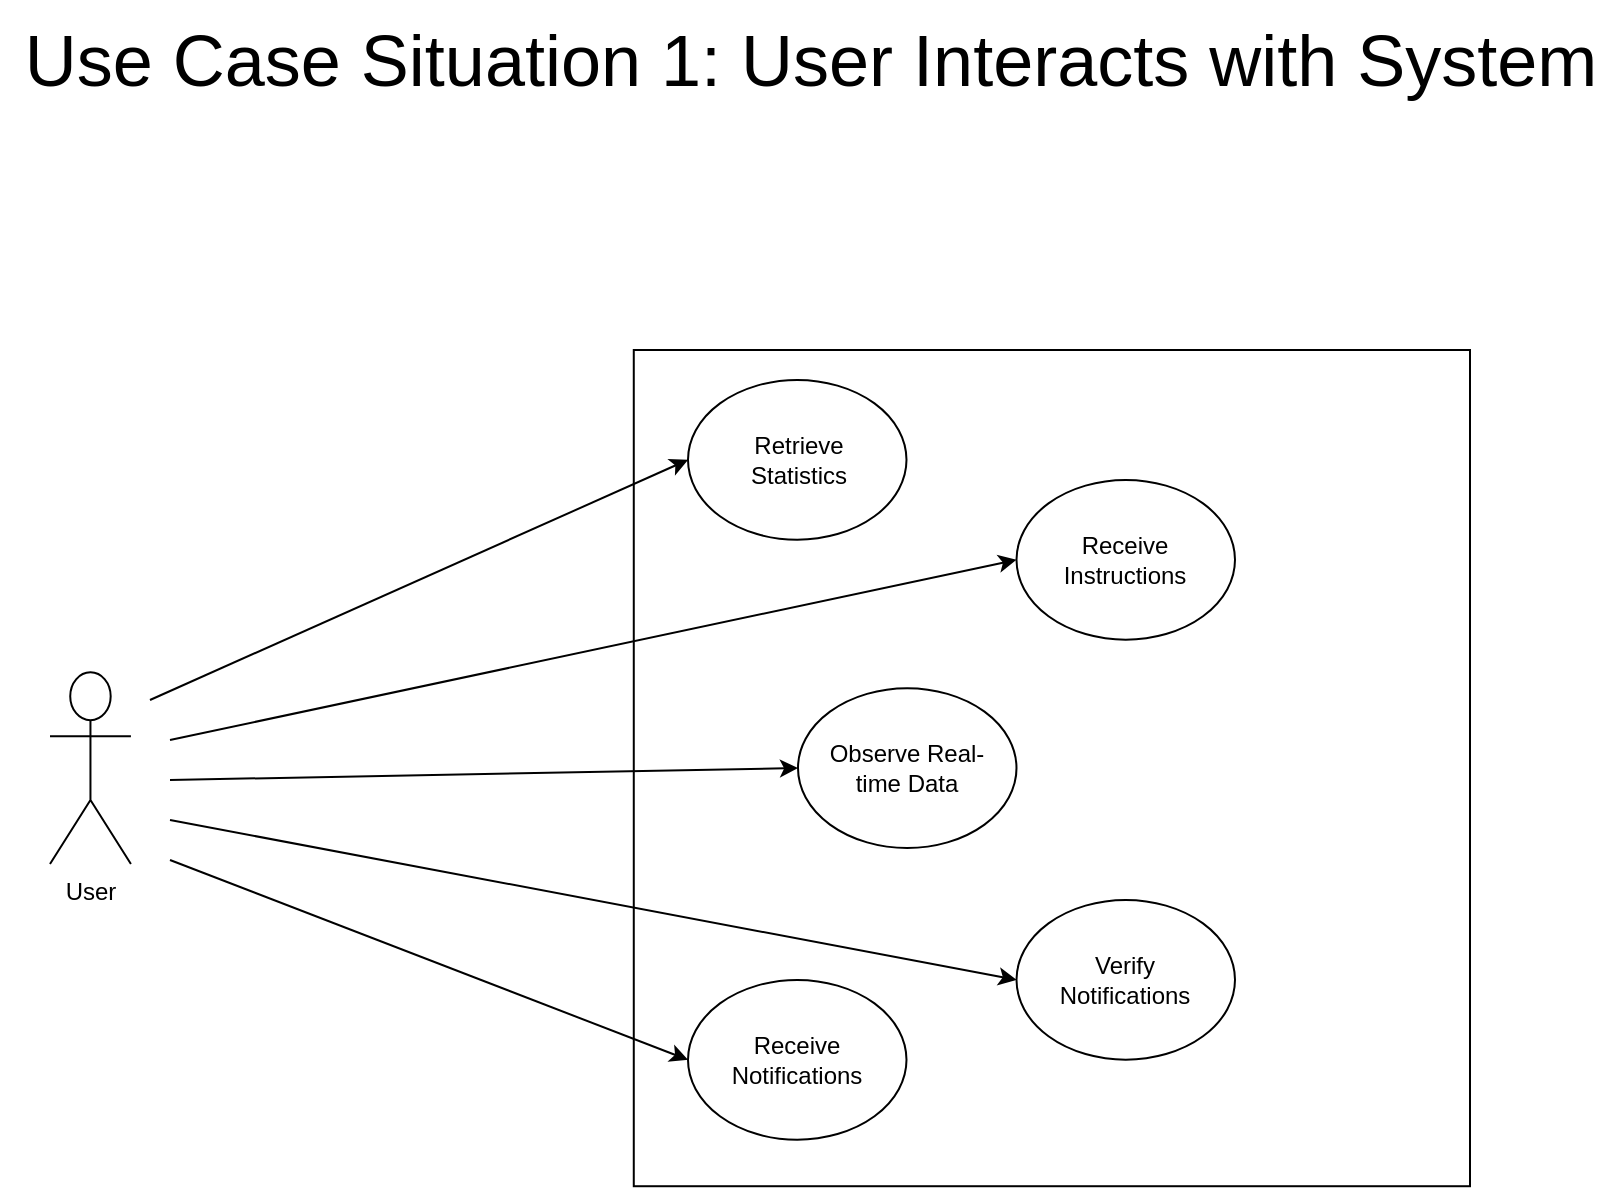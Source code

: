 <mxfile version="26.0.15">
  <diagram name="Page-1" id="XNo7D4F-3YFf2rSW4mvJ">
    <mxGraphModel dx="1674" dy="940" grid="1" gridSize="10" guides="1" tooltips="1" connect="1" arrows="1" fold="1" page="1" pageScale="1" pageWidth="827" pageHeight="1169" math="0" shadow="0">
      <root>
        <mxCell id="0" />
        <mxCell id="1" parent="0" />
        <mxCell id="qZQEL0t76y7wRIoySrma-2" value="&lt;font style=&quot;font-size: 36px;&quot;&gt;Use Case Situation 1: User Interacts with System&lt;/font&gt;" style="text;html=1;align=center;verticalAlign=middle;resizable=0;points=[];autosize=1;strokeColor=none;fillColor=none;" parent="1" vertex="1">
          <mxGeometry x="15" y="40" width="810" height="60" as="geometry" />
        </mxCell>
        <mxCell id="qZQEL0t76y7wRIoySrma-4" value="" style="whiteSpace=wrap;html=1;aspect=fixed;" parent="1" vertex="1">
          <mxGeometry x="331.888" y="215" width="418.112" height="418.112" as="geometry" />
        </mxCell>
        <mxCell id="qZQEL0t76y7wRIoySrma-3" value="User" style="shape=umlActor;verticalLabelPosition=bottom;verticalAlign=top;html=1;outlineConnect=0;" parent="1" vertex="1">
          <mxGeometry x="40" y="376.157" width="40.462" height="95.806" as="geometry" />
        </mxCell>
        <mxCell id="qZQEL0t76y7wRIoySrma-8" value="" style="ellipse;whiteSpace=wrap;html=1;" parent="1" vertex="1">
          <mxGeometry x="359.002" y="229.999" width="109.249" height="79.839" as="geometry" />
        </mxCell>
        <mxCell id="qZQEL0t76y7wRIoySrma-5" value="Retrieve Statistics" style="text;html=1;align=center;verticalAlign=middle;whiteSpace=wrap;rounded=0;" parent="1" vertex="1">
          <mxGeometry x="373.838" y="245.967" width="80.925" height="47.903" as="geometry" />
        </mxCell>
        <mxCell id="qZQEL0t76y7wRIoySrma-9" value="" style="ellipse;whiteSpace=wrap;html=1;" parent="1" vertex="1">
          <mxGeometry x="359.002" y="530.004" width="109.249" height="79.839" as="geometry" />
        </mxCell>
        <mxCell id="qZQEL0t76y7wRIoySrma-10" value="" style="ellipse;whiteSpace=wrap;html=1;" parent="1" vertex="1">
          <mxGeometry x="414.002" y="384.141" width="109.249" height="79.839" as="geometry" />
        </mxCell>
        <mxCell id="qZQEL0t76y7wRIoySrma-6" value="Observe Real-time Data" style="text;html=1;align=center;verticalAlign=middle;whiteSpace=wrap;rounded=0;" parent="1" vertex="1">
          <mxGeometry x="428.164" y="400.108" width="80.925" height="47.903" as="geometry" />
        </mxCell>
        <mxCell id="qZQEL0t76y7wRIoySrma-7" value="Receive Notifications" style="text;html=1;align=center;verticalAlign=middle;whiteSpace=wrap;rounded=0;" parent="1" vertex="1">
          <mxGeometry x="373.164" y="545.972" width="80.925" height="47.903" as="geometry" />
        </mxCell>
        <mxCell id="qZQEL0t76y7wRIoySrma-20" value="" style="endArrow=classic;html=1;rounded=0;entryX=0;entryY=0.5;entryDx=0;entryDy=0;" parent="1" target="qZQEL0t76y7wRIoySrma-8" edge="1">
          <mxGeometry width="50" height="50" relative="1" as="geometry">
            <mxPoint x="90" y="390" as="sourcePoint" />
            <mxPoint x="252.312" y="366.694" as="targetPoint" />
          </mxGeometry>
        </mxCell>
        <mxCell id="qZQEL0t76y7wRIoySrma-21" value="" style="endArrow=classic;html=1;rounded=0;entryX=0;entryY=0.5;entryDx=0;entryDy=0;" parent="1" target="qZQEL0t76y7wRIoySrma-10" edge="1">
          <mxGeometry width="50" height="50" relative="1" as="geometry">
            <mxPoint x="100" y="430" as="sourcePoint" />
            <mxPoint x="373.699" y="310.806" as="targetPoint" />
          </mxGeometry>
        </mxCell>
        <mxCell id="qZQEL0t76y7wRIoySrma-22" value="" style="endArrow=classic;html=1;rounded=0;entryX=0;entryY=0.5;entryDx=0;entryDy=0;" parent="1" target="qZQEL0t76y7wRIoySrma-9" edge="1">
          <mxGeometry width="50" height="50" relative="1" as="geometry">
            <mxPoint x="100" y="470" as="sourcePoint" />
            <mxPoint x="387.187" y="326.774" as="targetPoint" />
          </mxGeometry>
        </mxCell>
        <mxCell id="kcYDHiKPppMCa5fq4IoN-4" value="Receive Instructions" style="ellipse;whiteSpace=wrap;html=1;" vertex="1" parent="1">
          <mxGeometry x="523.252" y="279.999" width="109.249" height="79.839" as="geometry" />
        </mxCell>
        <mxCell id="kcYDHiKPppMCa5fq4IoN-5" value="&amp;nbsp; &amp;nbsp;Verify&amp;nbsp; &amp;nbsp; Notifications" style="ellipse;whiteSpace=wrap;html=1;" vertex="1" parent="1">
          <mxGeometry x="523.252" y="489.999" width="109.249" height="79.839" as="geometry" />
        </mxCell>
        <mxCell id="kcYDHiKPppMCa5fq4IoN-6" value="" style="endArrow=classic;html=1;rounded=0;entryX=0;entryY=0.5;entryDx=0;entryDy=0;" edge="1" parent="1" target="kcYDHiKPppMCa5fq4IoN-4">
          <mxGeometry width="50" height="50" relative="1" as="geometry">
            <mxPoint x="100" y="410" as="sourcePoint" />
            <mxPoint x="250" y="350" as="targetPoint" />
          </mxGeometry>
        </mxCell>
        <mxCell id="kcYDHiKPppMCa5fq4IoN-7" value="" style="endArrow=classic;html=1;rounded=0;entryX=0;entryY=0.5;entryDx=0;entryDy=0;" edge="1" parent="1" target="kcYDHiKPppMCa5fq4IoN-5">
          <mxGeometry width="50" height="50" relative="1" as="geometry">
            <mxPoint x="100" y="450" as="sourcePoint" />
            <mxPoint x="220" y="450" as="targetPoint" />
          </mxGeometry>
        </mxCell>
      </root>
    </mxGraphModel>
  </diagram>
</mxfile>
